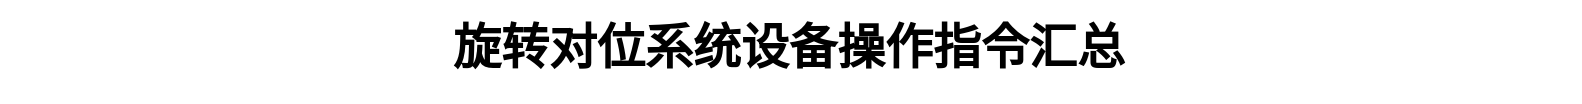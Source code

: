 <mxfile version="20.8.11" type="github">
  <diagram name="Page-1" id="bd83a815-5ea8-2e97-e5ec-87c9f400f2fa">
    <mxGraphModel dx="1434" dy="753" grid="1" gridSize="10" guides="1" tooltips="1" connect="1" arrows="1" fold="1" page="1" pageScale="1.5" pageWidth="1169" pageHeight="826" background="none" math="0" shadow="0">
      <root>
        <mxCell id="0" style=";html=1;" />
        <mxCell id="1" style=";html=1;" parent="0" />
        <mxCell id="1516e18e63f93b96-3" value="旋转对位系统设备操作指令汇总" style="text;strokeColor=none;fillColor=none;html=1;fontSize=24;fontStyle=1;verticalAlign=middle;align=center;rounded=0;shadow=1;" parent="1" vertex="1">
          <mxGeometry x="380" width="780" height="40" as="geometry" />
        </mxCell>
      </root>
    </mxGraphModel>
  </diagram>
</mxfile>
